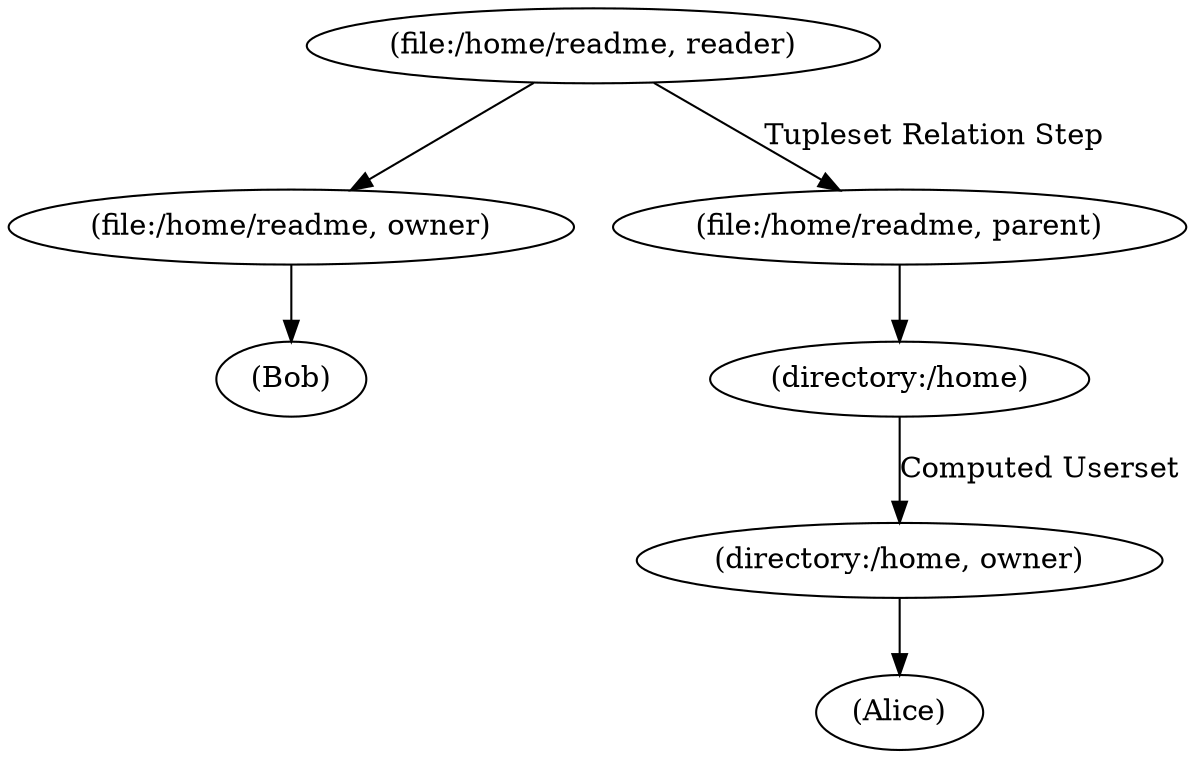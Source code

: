 digraph TTU {
    0 [ label = "(directory:/home)"];
    1 [ label = "(directory:/home, owner)"];
    2 [ label = "(Alice)"];

    3 [ label = "(file:/home/readme, owner)"];
    4 [ label = "(Bob)"];
    5 [ label = "(file:/home/readme, reader)"];
    6 [ label = "(file:/home/readme, parent)"];

    1->2;
    3->4;
    5->3;
    6->0;

    5->6 [label="Tupleset Relation Step"];
    0->1 [label="Computed Userset"];
}
